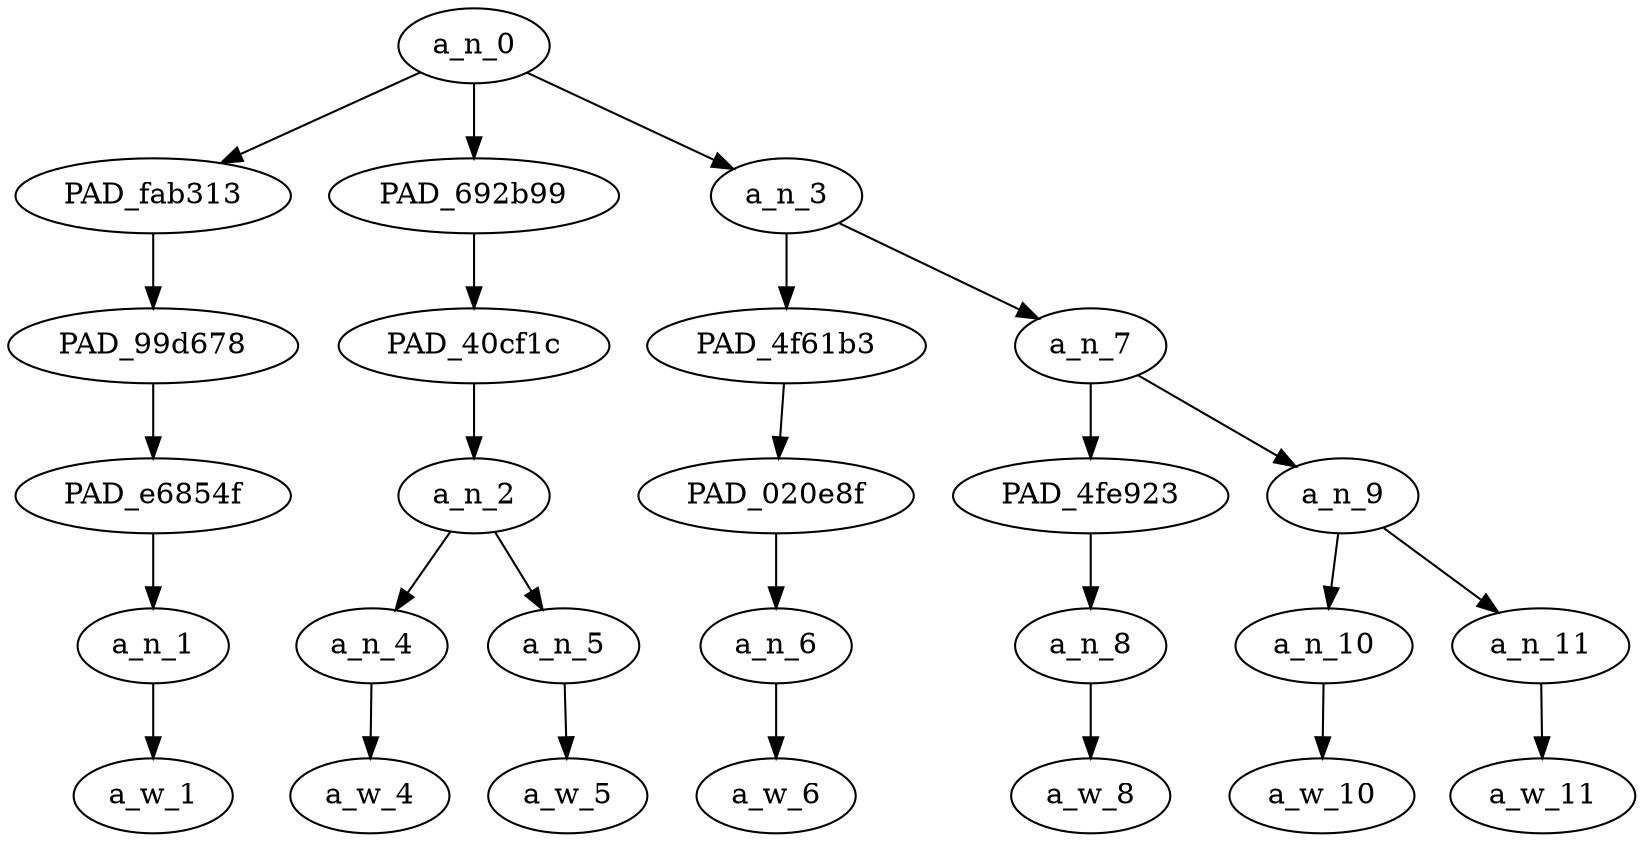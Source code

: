 strict digraph "" {
	a_n_0	[div_dir=-1,
		index=0,
		level=5,
		pos="1.7916666666666667,5!",
		text_span="[0, 1, 2, 3, 4, 5, 6]",
		value=1.00000001];
	PAD_fab313	[div_dir=-1,
		index=0,
		level=4,
		pos="0.0,4!",
		text_span="[0]",
		value=0.09812751];
	a_n_0 -> PAD_fab313;
	PAD_692b99	[div_dir=1,
		index=1,
		level=4,
		pos="1.5,4!",
		text_span="[1, 2]",
		value=0.52001864];
	a_n_0 -> PAD_692b99;
	a_n_3	[div_dir=1,
		index=2,
		level=4,
		pos="3.875,4!",
		text_span="[3, 4, 5, 6]",
		value=0.38178524];
	a_n_0 -> a_n_3;
	PAD_99d678	[div_dir=-1,
		index=0,
		level=3,
		pos="0.0,3!",
		text_span="[0]",
		value=0.09812751];
	PAD_fab313 -> PAD_99d678;
	PAD_e6854f	[div_dir=-1,
		index=0,
		level=2,
		pos="0.0,2!",
		text_span="[0]",
		value=0.09812751];
	PAD_99d678 -> PAD_e6854f;
	a_n_1	[div_dir=-1,
		index=0,
		level=1,
		pos="0.0,1!",
		text_span="[0]",
		value=0.09812751];
	PAD_e6854f -> a_n_1;
	a_w_1	[div_dir=0,
		index=0,
		level=0,
		pos="0,0!",
		text_span="[0]",
		value=should];
	a_n_1 -> a_w_1;
	PAD_40cf1c	[div_dir=1,
		index=1,
		level=3,
		pos="1.5,3!",
		text_span="[1, 2]",
		value=0.52001864];
	PAD_692b99 -> PAD_40cf1c;
	a_n_2	[div_dir=1,
		index=1,
		level=2,
		pos="1.5,2!",
		text_span="[1, 2]",
		value=0.52001864];
	PAD_40cf1c -> a_n_2;
	a_n_4	[div_dir=1,
		index=1,
		level=1,
		pos="1.0,1!",
		text_span="[1]",
		value=0.12726582];
	a_n_2 -> a_n_4;
	a_n_5	[div_dir=1,
		index=2,
		level=1,
		pos="2.0,1!",
		text_span="[2]",
		value=0.39256899];
	a_n_2 -> a_n_5;
	a_w_4	[div_dir=0,
		index=1,
		level=0,
		pos="1,0!",
		text_span="[1]",
		value=martin];
	a_n_4 -> a_w_4;
	a_w_5	[div_dir=0,
		index=2,
		level=0,
		pos="2,0!",
		text_span="[2]",
		value=shkreli];
	a_n_5 -> a_w_5;
	PAD_4f61b3	[div_dir=1,
		index=2,
		level=3,
		pos="3.0,3!",
		text_span="[3]",
		value=0.08188027];
	a_n_3 -> PAD_4f61b3;
	a_n_7	[div_dir=1,
		index=3,
		level=3,
		pos="4.75,3!",
		text_span="[4, 5, 6]",
		value=0.29973699];
	a_n_3 -> a_n_7;
	PAD_020e8f	[div_dir=1,
		index=2,
		level=2,
		pos="3.0,2!",
		text_span="[3]",
		value=0.08188027];
	PAD_4f61b3 -> PAD_020e8f;
	a_n_6	[div_dir=1,
		index=3,
		level=1,
		pos="3.0,1!",
		text_span="[3]",
		value=0.08188027];
	PAD_020e8f -> a_n_6;
	a_w_6	[div_dir=0,
		index=3,
		level=0,
		pos="3,0!",
		text_span="[3]",
		value=get];
	a_n_6 -> a_w_6;
	PAD_4fe923	[div_dir=-1,
		index=3,
		level=2,
		pos="4.0,2!",
		text_span="[4]",
		value=0.13941647];
	a_n_7 -> PAD_4fe923;
	a_n_9	[div_dir=1,
		index=4,
		level=2,
		pos="5.5,2!",
		text_span="[5, 6]",
		value=0.16013106];
	a_n_7 -> a_n_9;
	a_n_8	[div_dir=-1,
		index=4,
		level=1,
		pos="4.0,1!",
		text_span="[4]",
		value=0.13941647];
	PAD_4fe923 -> a_n_8;
	a_w_8	[div_dir=0,
		index=4,
		level=0,
		pos="4,0!",
		text_span="[4]",
		value=raped];
	a_n_8 -> a_w_8;
	a_n_10	[div_dir=1,
		index=5,
		level=1,
		pos="5.0,1!",
		text_span="[5]",
		value=0.06135965];
	a_n_9 -> a_n_10;
	a_n_11	[div_dir=1,
		index=6,
		level=1,
		pos="6.0,1!",
		text_span="[6]",
		value=0.09850677];
	a_n_9 -> a_n_11;
	a_w_10	[div_dir=0,
		index=5,
		level=0,
		pos="5,0!",
		text_span="[5]",
		value=in];
	a_n_10 -> a_w_10;
	a_w_11	[div_dir=0,
		index=6,
		level=0,
		pos="6,0!",
		text_span="[6]",
		value=prison];
	a_n_11 -> a_w_11;
}

